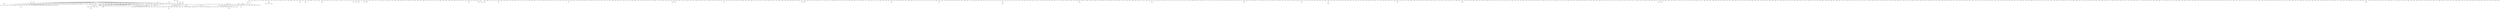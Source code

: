 digraph g {
599123;
161156;
2054459;
4288007;
2321413;
3626397;
2259771;
1809125;
1776124;
5020393;
115372;
5006800;
1385223;
4989494;
4121800;
1748906;
4974440;
3022275;
4490210;
4948395;
4944752;
1292443;
3136542;
4926333;
1728464;
1638605;
2924067;
259004;
3867937;
1282350;
1995779;
4290807;
3192520;
4886223;
3183385;
199141;
4884732;
1485745;
2427824;
2200871;
3202000;
1396853;
1888910;
1427612;
1281915;
4850670;
4677267;
1103972;
26228;
2314662;
3419130;
4818904;
1757277;
2870397;
4794794;
4793747;
4793270;
30591;
4786024;
255442;
1990428;
2457191;
39933;
4756331;
1772071;
4752001;
2429255;
3411563;
1272312;
4743618;
4735787;
1223394;
2239408;
1761213;
2067938;
1098988;
4759568;
4684705;
4691341;
1863698;
1421984;
1456494;
4649363;
4645196;
1767468;
3655848;
4635821;
363932;
3814594;
4635137;
4630376;
2774163;
2293804;
3174849;
4623370;
4617632;
2962517;
4150776;
4615399;
3125263;
1207194;
1743345;
1708606;
4562818;
3189481;
4556221;
4551464;
4541868;
1487263;
1194577;
4547524;
4313632;
4539354;
2609504;
1554458;
251061;
1728651;
3468821;
3058484;
1785829;
1431312;
5012782;
131018;
2592937;
4498256;
4495938;
4492769;
1601381;
4530258;
2320929;
4243297;
1470855;
94611;
4448961;
4437475;
4432565;
1695980;
2991429;
2776422;
2309781;
95088;
2991228;
2505350;
2982458;
2914136;
2801932;
2721987;
3375449;
1960712;
2926375;
1255685;
77586;
1995176;
1034624;
2563362;
2853587;
1267169;
2844515;
937624;
2843259;
1844960;
2812151;
1734844;
3236819;
1062848;
27514;
1156209;
2802209;
174370;
2766851;
2766386;
153361;
2391098;
2759327;
2752481;
464041;
4448707;
2822613;
2039133;
1805839;
1604204;
2724862;
1831025;
1752286;
2704613;
1779691;
3059326;
811007;
2700702;
2676833;
4247117;
4282506;
187850;
743229;
2652453;
633634;
2634519;
1512145;
2621162;
116498;
3750437;
1285693;
1965745;
3296536;
412279;
4639105;
3258492;
2092022;
1934168;
179210;
2500352;
2458379;
2393922;
2226786;
2426775;
892703;
1213673;
2379545;
2640060;
127797;
2315331;
126695;
17236;
3338041;
3095551;
2418802;
2394237;
3110247;
2386686;
1033674;
5042515;
1341149;
2349547;
1930342;
1561674;
1364941;
4221068;
2977531;
3468862;
3056185;
1662023;
22607;
1988140;
2274097;
2260930;
2220259;
2236857;
2165296;
990052;
4697986;
2215320;
2664391;
1998584;
4187764;
2473388;
1428393;
2744313;
1882670;
3028248;
3362386;
1942996;
120169;
1077318;
902842;
1849461;
2713404;
1887935;
4291095;
2191929;
1961245;
3958666;
6721;
2158957;
503946;
35617;
2980311;
2475407;
2158545;
2890192;
591553;
1164730;
2626976;
4214768;
2152056;
2663139;
2150075;
2148408;
2143280;
2714442;
2141072;
3432359;
2597030;
2394636;
1614432;
2133694;
3209355;
1099270;
1867952;
3066240;
3381449;
2002138;
3085040;
2373968;
866736;
1160140;
2110954;
2076640;
3444737;
1701996;
3502720;
257131;
4263172;
2575193;
1091861;
2090639;
2087531;
2684206;
2042573;
1393512;
3458912;
2162263;
2026066;
2606244;
138890;
2007494;
1851639;
2022601;
4841477;
3135297;
1253344;
630333;
805196;
4631145;
4091435;
2071341;
44817;
75268;
2438101;
2143431;
2911221;
19968;
2052758;
2121067;
154998;
1428392;
2920758;
840214;
3581627;
1011370;
2332789;
1166319;
976206;
4695792;
963088;
1012926;
977531;
4770698;
115264;
2953849;
1691266;
1906094;
934616;
1723050;
1140537;
1057414;
2140265;
1992280;
892702;
2014933;
949441;
2815793;
47681;
3263965;
36935;
2606800;
879728;
2886594;
1500808;
623344;
3144961;
314518;
1815039;
3153868;
853369;
1618759;
3015390;
95975;
8648;
2604479;
1591309;
4939711;
512348;
125739;
555766;
3092252;
3495522;
790532;
4624307;
879416;
1972723;
1797671;
2018235;
119417;
2509810;
4125359;
1260539;
144704;
1263161;
1070851;
1654086;
2822738;
763014;
878436;
96586;
1611400;
2034422;
2175411;
871519;
227753;
2374150;
2820216;
2004463;
1196639;
2949306;
489273;
23299;
2116080;
3067091;
1505414;
1411155;
1620075;
1477313;
3278037;
2986836;
2412191;
13281;
286618;
1597703;
1037240;
3512627;
3249267;
2832719;
818382;
11019;
1820211;
80331;
3610178;
1115810;
269966;
1031241;
2901920;
4392373;
1079397;
1476906;
5018321;
2500;
368735;
47081;
109629;
4470143;
1285854;
285184;
53921;
2500700;
2096055;
39934;
1929336;
1783092;
3664470;
4200243;
32754;
2435994;
3542929;
4490287;
1083150;
657790;
125678;
1205893;
11567;
4303512;
563474;
337681;
788685;
2683792;
2185221;
928773;
2583991;
1690326;
1458240;
4702653;
1196279;
2675331;
1520662;
1675183;
1765715;
474502;
1823548;
4535670;
2176615;
2749766;
20223;
2890288;
1998259;
1749626;
89632;
986247;
225430;
1081133;
1468898;
1063245;
752;
1419893;
1962964;
205303;
1420521;
1447455;
2621643;
385552;
1862066;
1449449;
1318362;
1487493;
1646790;
1892041;
180869;
1914905;
3068120;
35365;
82310;
2694394;
4086910;
4922233;
1318363;
1999094;
2570684;
2313016;
390952;
1987572;
1536924;
142315;
3184946;
2915290;
1740115;
1176031;
4207112;
1095095;
1539050;
1773495;
2622008;
224612;
3037976;
1189034;
2004973;
1579613;
1866782;
3059367;
3913265;
1275650;
1273516;
3396033;
1602634;
3057334;
2698688;
4844594;
1876189;
1736599;
2875213;
389065;
844184;
1551030;
2828577;
817722;
63869;
2962475;
1874094;
2251891;
2104651;
5049137;
821989;
2761800;
2724172;
175693;
1646866;
2849578;
737745;
2200185;
3657718;
3157762;
1691840;
1349211;
1666073;
2175719;
1686146;
1925993;
2044381;
1825357;
180112;
3080944;
3606726;
2617838;
1711817;
2009743;
1757544;
822627;
904454;
4139319;
1687991;
1982483;
2126586;
2894367;
2340864;
2020520;
3058323;
1000652;
3528584;
1702275;
2185220;
1094900;
1653761;
1726883;
76632;
2550593;
1247110;
1853248;
2492721;
2436804;
1742145;
2732214;
1517168;
1189860;
1746509;
1592143;
2641102;
527458;
718968;
3419041;
804104;
1886025;
91601;
1891795;
1497190;
2098351;
822198;
1925992;
4633842;
2022342;
1951599;
4068355;
3083829;
3323322;
481727;
3238598;
4164810;
2667550;
1987551;
2455810;
2004891;
857572;
1841974;
4907556;
619473;
2004999;
2005356;
2146120;
18617;
2191385;
4266991;
4923851;
1965892;
2835251;
2998949;
889046;
659659;
3006527;
2648911;
3667396;
1070835;
997713;
3024422;
3064202;
3816314;
2399140;
2433960;
3089891;
3486756;
3058470;
3059697;
6367;
3060546;
3064524;
2006218;
1412244;
3066194;
3561640;
427476;
3066832;
3353236;
4355650;
2132321;
3068979;
3069132;
92037;
3072257;
3073666;
1999567;
4369068;
3076739;
1131990;
1791632;
3081713;
3082726;
1751932;
3468558;
1997413;
1887730;
28323;
2108818;
1760301;
807917;
3599533;
3095899;
2361466;
3109293;
4900996;
3048572;
586798;
4695932;
851804;
3110662;
2042408;
1444000;
257234;
304493;
985224;
3178884;
3057579;
3125478;
2545186;
3164982;
3170743;
2997913;
2091364;
2399521;
1105958;
3130131;
1313851;
3133196;
3145857;
4055568;
2119576;
3147709;
468015;
3150018;
3158698;
4971044;
3167368;
3075776;
4695313;
1286435;
3178488;
239863;
3492051;
3180440;
793405;
3183798;
1602635;
1153457;
35092;
3188043;
4944388;
2110040;
112619;
61551;
317343;
3306640;
1937480;
1169699;
3196223;
323855;
3210156;
3206420;
3244722;
4325321;
2174356;
9866;
1508883;
1531516;
3238267;
2723670;
3240131;
3037477;
3248138;
3248875;
3092726;
253155;
3252140;
4222457;
78597;
4137633;
1722438;
3179561;
2272500;
3256165;
758937;
3285046;
3102807;
4398111;
3456230;
3293765;
875950;
3297681;
5025934;
4911028;
3281452;
4199278;
675494;
3317013;
60379;
2444530;
986413;
1122211;
2325242;
3341464;
3089446;
1207425;
3343226;
3351982;
714347;
4029211;
3358926;
3209039;
3363988;
1493640;
3445301;
1121331;
3146350;
1135495;
2410546;
3996467;
3412316;
2961047;
239864;
3419279;
4634253;
1411662;
244273;
918040;
2529189;
43201;
1030348;
250159;
2236640;
3447532;
68294;
534028;
2316812;
736335;
725889;
3473187;
1881428;
3476184;
2951488;
3498831;
714777;
592907;
1242254;
3513925;
3516926;
592618;
3416520;
3523054;
3543375;
2630668;
3110521;
3554476;
2948130;
3573149;
1863675;
3111972;
2831671;
3660387;
3252922;
2185689;
21199;
3304053;
1360941;
3599867;
806828;
1945442;
672656;
4285231;
3619015;
3010770;
273936;
460524;
3341879;
243302;
2942336;
3710585;
3720624;
3746734;
100482;
2403825;
3773763;
4270032;
3582811;
4307067;
3787166;
1636712;
3793811;
2026819;
2011150;
2709291;
1727072;
2324235;
3395154;
1511392;
3447088;
2995637;
3812166;
3815089;
3041789;
3828171;
554567;
28891;
1240627;
1965297;
1641471;
3929145;
1044668;
2005467;
3058772;
3993689;
1945871;
4003733;
4168333;
1166295;
4024557;
2228060;
2719823;
536609;
4348745;
1753529;
2296986;
4096159;
4099246;
4467148;
4115466;
4724485;
4400659;
3237671;
1146730;
4236272;
4120353;
4129411;
895966;
4135967;
4146721;
421245;
194915;
4163618;
3655349;
30587;
4919402;
4188182;
1916459;
660626;
2450374;
3419163;
943461;
2485779;
3067591;
987096;
2427967;
2941562;
1260021;
4229417;
2265783;
4231372;
4236536;
1115254;
1977498;
1759873;
3305881;
2973196;
2061312;
82820;
1890821;
2955132;
4321817;
4326580;
901542;
4352204;
4327830;
1944651;
2831831;
4336055;
4337754;
4338908;
4349324;
2100601;
4353561;
1083829;
1300207;
2906600;
2911823;
3092887;
4372522;
3243055;
618202;
3429702;
1129794;
1892252;
1829576;
3084088;
2518159;
2229153;
4396400;
2560080;
4403799;
3060199;
1138135;
3514000;
2794967;
3372054;
1968808;
4423320;
45440;
1460873;
3931352;
2368828;
2959027;
36935 -> 3249267 [ weight="1"]
47081 -> 2853587 [ weight="1"]
368735 -> 2176615 [ weight="1"]
368735 -> 255442 [ weight="1"]
368735 -> 180869 [ weight="1"]
657790 -> 194915 [ weight="1"]
47681 -> 1176031 [ weight="1"]
47681 -> 390952 [ weight="1"]
47681 -> 2349547 [ weight="1"]
47681 -> 1153457 [ weight="1"]
47681 -> 2228060 [ weight="1"]
47681 -> 536609 [ weight="1"]
47681 -> 82820 [ weight="1"]
47681 -> 4989494 [ weight="1"]
892703 -> 1797671 [ weight="1"]
892703 -> 75268 [ weight="1"]
892703 -> 1853248 [ weight="1"]
892703 -> 1987551 [ weight="1"]
892703 -> 3358926 [ weight="1"]
892703 -> 1411662 [ weight="1"]
892703 -> 4139319 [ weight="1"]
892703 -> 2061312 [ weight="1"]
892703 -> 2640060 [ weight="1"]
892703 -> 1601381 [ weight="1"]
1205893 -> 3468821 [ weight="1"]
39934 -> 39933 [ weight="1"]
1428392 -> 1282350 [ weight="1"]
82310 -> 1815039 [ weight="1"]
82310 -> 2853587 [ weight="1"]
82310 -> 1349211 [ weight="1"]
1539050 -> 1765715 [ weight="1"]
1539050 -> 1965892 [ weight="1"]
1539050 -> 986247 [ weight="1"]
1539050 -> 2004973 [ weight="1"]
1539050 -> 2473388 [ weight="1"]
1539050 -> 2500700 [ weight="1"]
1539050 -> 317343 [ weight="1"]
1539050 -> 2492721 [ weight="1"]
1539050 -> 1460873 [ weight="1"]
1539050 -> 512348 [ weight="1"]
1539050 -> 1255685 [ weight="1"]
1539050 -> 2617838 [ weight="1"]
1539050 -> 2684206 [ weight="1"]
1539050 -> 2229153 [ weight="1"]
1539050 -> 660626 [ weight="1"]
1539050 -> 1470855 [ weight="1"]
1539050 -> 1427612 [ weight="1"]
1539050 -> 3626397 [ weight="1"]
1666073 -> 1487493 [ weight="1"]
1690326 -> 78597 [ weight="1"]
1727072 -> 3037976 [ weight="1"]
1592143 -> 1597703 [ weight="1"]
1759873 -> 3610178 [ weight="1"]
1751932 -> 2296986 [ weight="1"]
1751932 -> 1138135 [ weight="1"]
45440 -> 1260539 [ weight="1"]
427476 -> 1965297 [ weight="1"]
427476 -> 536609 [ weight="1"]
427476 -> 1421984 [ weight="1"]
28323 -> 1844960 [ weight="1"]
28323 -> 1597703 [ weight="1"]
28323 -> 2143431 [ weight="1"]
28323 -> 6721 [ weight="1"]
28323 -> 1701996 [ weight="1"]
28323 -> 1988140 [ weight="1"]
28323 -> 2315331 [ weight="1"]
28323 -> 1341149 [ weight="1"]
28323 -> 2418802 [ weight="1"]
28323 -> 2340864 [ weight="1"]
28323 -> 2226786 [ weight="1"]
28323 -> 1934168 [ weight="1"]
28323 -> 1602635 [ weight="1"]
28323 -> 737745 [ weight="1"]
28323 -> 512348 [ weight="1"]
28323 -> 2563362 [ weight="1"]
28323 -> 889046 [ weight="1"]
28323 -> 2108818 [ weight="1"]
28323 -> 1493640 [ weight="1"]
28323 -> 1887935 [ weight="1"]
28323 -> 675494 [ weight="1"]
28323 -> 1030348 [ weight="1"]
28323 -> 2236640 [ weight="1"]
28323 -> 2997913 [ weight="1"]
28323 -> 2749766 [ weight="1"]
28323 -> 2509810 [ weight="1"]
28323 -> 536609 [ weight="1"]
28323 -> 3447088 [ weight="1"]
28323 -> 4200243 [ weight="1"]
28323 -> 987096 [ weight="1"]
28323 -> 1131990 [ weight="1"]
28323 -> 752 [ weight="1"]
28323 -> 2455810 [ weight="1"]
28323 -> 4321817 [ weight="1"]
28323 -> 1944651 [ weight="1"]
28323 -> 904454 [ weight="1"]
28323 -> 1129794 [ weight="1"]
28323 -> 3084088 [ weight="1"]
28323 -> 4396400 [ weight="1"]
28323 -> 1968808 [ weight="1"]
28323 -> 1708606 [ weight="1"]
28323 -> 1207194 [ weight="1"]
28323 -> 1675183 [ weight="1"]
28323 -> 1421984 [ weight="1"]
28323 -> 1757544 [ weight="1"]
28323 -> 1772071 [ weight="1"]
28323 -> 3419130 [ weight="1"]
28323 -> 1103972 [ weight="1"]
28323 -> 4121800 [ weight="1"]
28323 -> 2321413 [ weight="1"]
63869 -> 1961245 [ weight="1"]
63869 -> 239863 [ weight="1"]
63869 -> 2570684 [ weight="1"]
63869 -> 2698688 [ weight="1"]
63869 -> 464041 [ weight="1"]
63869 -> 2664391 [ weight="1"]
63869 -> 323855 [ weight="1"]
63869 -> 3619015 [ weight="1"]
63869 -> 363932 [ weight="1"]
1318363 -> 1853248 [ weight="1"]
1318363 -> 2191929 [ weight="1"]
1318363 -> 239863 [ weight="1"]
1318363 -> 2116080 [ weight="1"]
1318363 -> 1937480 [ weight="1"]
1318363 -> 95088 [ weight="1"]
1318363 -> 3395154 [ weight="1"]
1318363 -> 3396033 [ weight="1"]
1318363 -> 1207194 [ weight="1"]
1318363 -> 1995779 [ weight="1"]
1318363 -> 363932 [ weight="1"]
1844960 -> 536609 [ weight="1"]
1951599 -> 2272500 [ weight="1"]
1951599 -> 4055568 [ weight="1"]
619473 -> 127797 [ weight="1"]
1998259 -> 1427612 [ weight="1"]
1998259 -> 2004463 [ weight="1"]
1765715 -> 1240627 [ weight="1"]
2087531 -> 91601 [ weight="1"]
2133694 -> 4307067 [ weight="1"]
2500 -> 2116080 [ weight="1"]
2500 -> 3444737 [ weight="1"]
2500 -> 563474 [ weight="1"]
2500 -> 2228060 [ weight="1"]
2500 -> 2191385 [ weight="1"]
2500 -> 2475407 [ weight="1"]
2191929 -> 1091861 [ weight="1"]
1428393 -> 2815793 [ weight="1"]
224612 -> 205303 [ weight="1"]
1925993 -> 3243055 [ weight="1"]
1925993 -> 2609504 [ weight="1"]
1341149 -> 2052758 [ weight="1"]
1341149 -> 1115810 [ weight="1"]
1341149 -> 2853587 [ weight="1"]
1341149 -> 2433960 [ weight="1"]
1341149 -> 60379 [ weight="1"]
1341149 -> 902842 [ weight="1"]
1341149 -> 1887730 [ weight="1"]
1341149 -> 1115254 [ weight="1"]
1341149 -> 4247117 [ weight="1"]
1341149 -> 1829576 [ weight="1"]
1341149 -> 3084088 [ weight="1"]
1341149 -> 1517168 [ weight="1"]
1341149 -> 4490287 [ weight="1"]
1341149 -> 251061 [ weight="1"]
1341149 -> 4541868 [ weight="1"]
1341149 -> 3814594 [ weight="1"]
1341149 -> 4724485 [ weight="1"]
1341149 -> 26228 [ weight="1"]
205303 -> 2296986 [ weight="1"]
205303 -> 30587 [ weight="1"]
205303 -> 1944651 [ weight="1"]
77586 -> 11019 [ weight="1"]
1999094 -> 2621162 [ weight="1"]
1999094 -> 2652453 [ weight="1"]
1602635 -> 60379 [ weight="1"]
1602635 -> 2316812 [ weight="1"]
1602635 -> 3444737 [ weight="1"]
1602635 -> 2749766 [ weight="1"]
1602635 -> 2509810 [ weight="1"]
2724172 -> 412279 [ weight="1"]
2724172 -> 421245 [ weight="1"]
412279 -> 6367 [ weight="1"]
2890288 -> 2002138 [ weight="1"]
2002138 -> 4900996 [ weight="1"]
2002138 -> 3867937 [ weight="1"]
2002138 -> 1748906 [ weight="1"]
1164730 -> 1255685 [ weight="1"]
1164730 -> 2009743 [ weight="1"]
997713 -> 1138135 [ weight="1"]
3076739 -> 3147709 [ weight="1"]
3076739 -> 586798 [ weight="1"]
3076739 -> 1242254 [ weight="1"]
3076739 -> 2054459 [ weight="1"]
2361466 -> 1396853 [ weight="1"]
6367 -> 586798 [ weight="1"]
6367 -> 112619 [ weight="1"]
6367 -> 3010770 [ weight="1"]
6367 -> 1242254 [ weight="1"]
6367 -> 2293804 [ weight="1"]
6367 -> 503946 [ weight="1"]
6367 -> 986413 [ weight="1"]
6367 -> 1485745 [ weight="1"]
6367 -> 2004463 [ weight="1"]
6367 -> 161156 [ weight="1"]
3147709 -> 592907 [ weight="1"]
78597 -> 1753529 [ weight="1"]
60379 -> 2316812 [ weight="1"]
60379 -> 3444737 [ weight="1"]
60379 -> 2749766 [ weight="1"]
60379 -> 2509810 [ weight="1"]
60379 -> 536609 [ weight="1"]
1620075 -> 4200243 [ weight="1"]
3037976 -> 2121067 [ weight="1"]
1135495 -> 3913265 [ weight="1"]
239864 -> 131018 [ weight="1"]
1030348 -> 2054459 [ weight="1"]
2316812 -> 68294 [ weight="1"]
96586 -> 986413 [ weight="1"]
4129411 -> 4187764 [ weight="1"]
4188182 -> 2518159 [ weight="1"]
1887730 -> 1554458 [ weight="1"]
35365 -> 1708606 [ weight="1"]
35365 -> 1743345 [ weight="1"]
35365 -> 4288007 [ weight="1"]
1083829 -> 1728651 [ weight="1"]
1083829 -> 4150776 [ weight="1"]
1083829 -> 1485745 [ weight="1"]
2640060 -> 1281915 [ weight="1"]
2948130 -> 1194577 [ weight="1"]
2429255 -> 39933 [ weight="1"]
2429255 -> 2393922 [ weight="1"]
1772071 -> 3626397 [ weight="1"]
30591 -> 793405 [ weight="1"]
30591 -> 363932 [ weight="1"]
244273 -> 1427612 [ weight="1"]
244273 -> 986413 [ weight="1"]
244273 -> 2427824 [ weight="1"]
244273 -> 4884732 [ weight="1"]
244273 -> 3183385 [ weight="1"]
244273 -> 5020393 [ weight="1"]
244273 -> 119417 [ weight="1"]
4290807 -> 2924067 [ weight="1"]
}